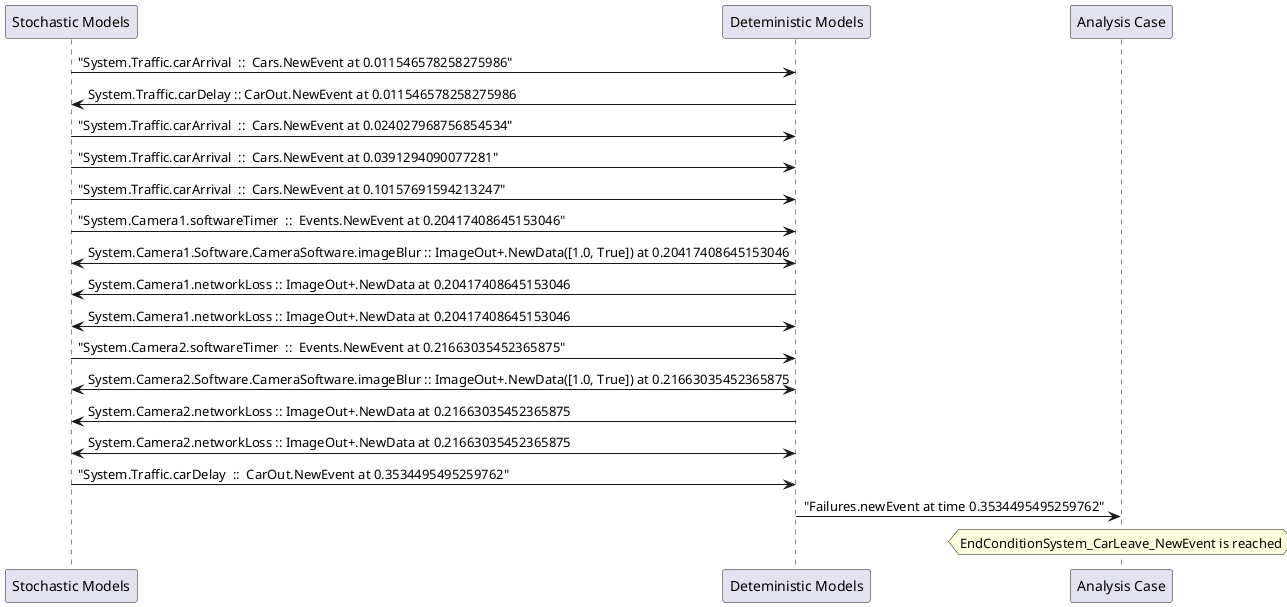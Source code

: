 
	@startuml
	participant "Stochastic Models" as stochmodel
	participant "Deteministic Models" as detmodel
	participant "Analysis Case" as analysis
	{12988_stop} stochmodel -> detmodel : "System.Traffic.carArrival  ::  Cars.NewEvent at 0.011546578258275986"
{12998_start} detmodel -> stochmodel : System.Traffic.carDelay :: CarOut.NewEvent at 0.011546578258275986
{12989_stop} stochmodel -> detmodel : "System.Traffic.carArrival  ::  Cars.NewEvent at 0.024027968756854534"
{12990_stop} stochmodel -> detmodel : "System.Traffic.carArrival  ::  Cars.NewEvent at 0.0391294090077281"
{12991_stop} stochmodel -> detmodel : "System.Traffic.carArrival  ::  Cars.NewEvent at 0.10157691594213247"
{12956_stop} stochmodel -> detmodel : "System.Camera1.softwareTimer  ::  Events.NewEvent at 0.20417408645153046"
detmodel <-> stochmodel : System.Camera1.Software.CameraSoftware.imageBlur :: ImageOut+.NewData([1.0, True]) at 0.20417408645153046
detmodel -> stochmodel : System.Camera1.networkLoss :: ImageOut+.NewData at 0.20417408645153046
detmodel <-> stochmodel : System.Camera1.networkLoss :: ImageOut+.NewData at 0.20417408645153046
{12972_stop} stochmodel -> detmodel : "System.Camera2.softwareTimer  ::  Events.NewEvent at 0.21663035452365875"
detmodel <-> stochmodel : System.Camera2.Software.CameraSoftware.imageBlur :: ImageOut+.NewData([1.0, True]) at 0.21663035452365875
detmodel -> stochmodel : System.Camera2.networkLoss :: ImageOut+.NewData at 0.21663035452365875
detmodel <-> stochmodel : System.Camera2.networkLoss :: ImageOut+.NewData at 0.21663035452365875
{12998_stop} stochmodel -> detmodel : "System.Traffic.carDelay  ::  CarOut.NewEvent at 0.3534495495259762"
{12998_start} <-> {12998_stop} : delay
detmodel -> analysis : "Failures.newEvent at time 0.3534495495259762"
hnote over analysis 
EndConditionSystem_CarLeave_NewEvent is reached
endnote
@enduml